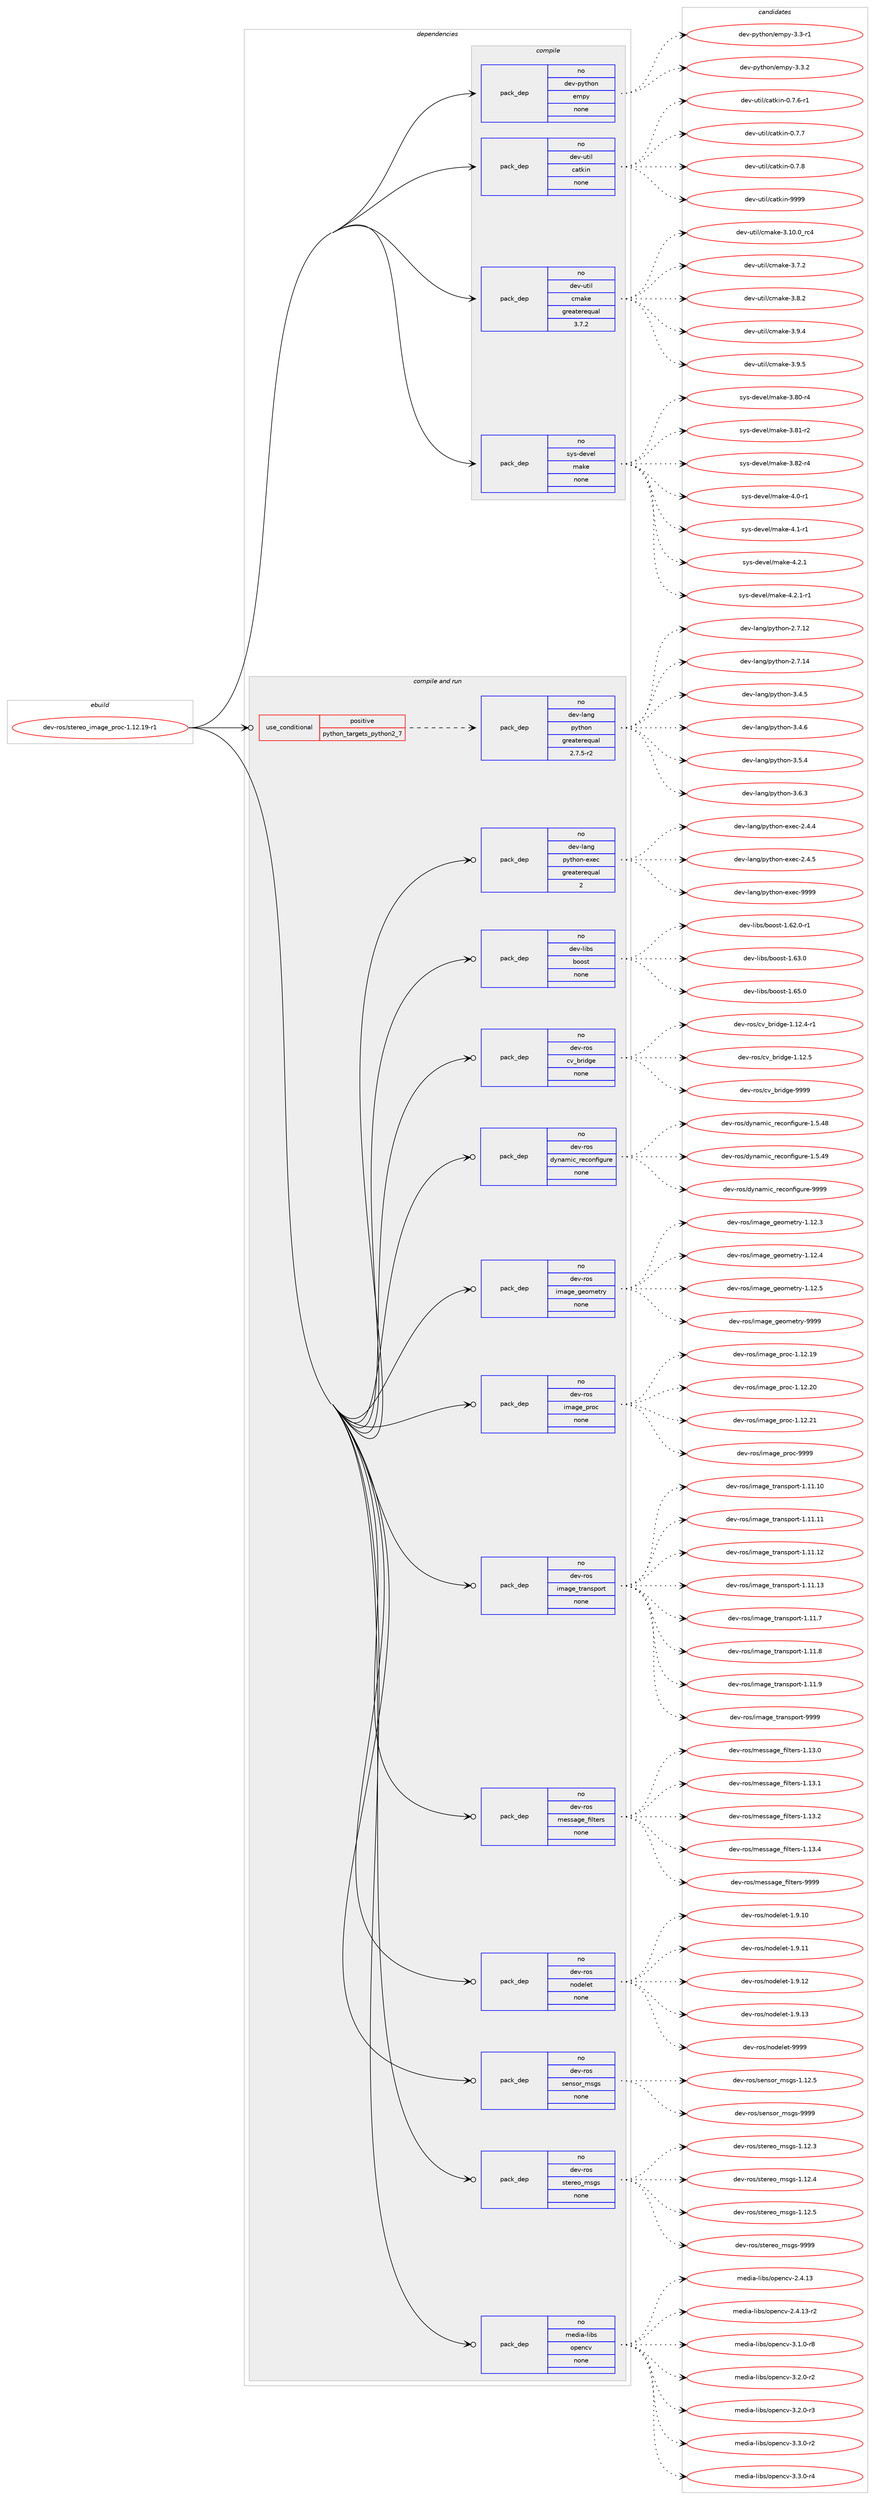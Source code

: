 digraph prolog {

# *************
# Graph options
# *************

newrank=true;
concentrate=true;
compound=true;
graph [rankdir=LR,fontname=Helvetica,fontsize=10,ranksep=1.5];#, ranksep=2.5, nodesep=0.2];
edge  [arrowhead=vee];
node  [fontname=Helvetica,fontsize=10];

# **********
# The ebuild
# **********

subgraph cluster_leftcol {
color=gray;
rank=same;
label=<<i>ebuild</i>>;
id [label="dev-ros/stereo_image_proc-1.12.19-r1", color=red, width=4, href="../dev-ros/stereo_image_proc-1.12.19-r1.svg"];
}

# ****************
# The dependencies
# ****************

subgraph cluster_midcol {
color=gray;
label=<<i>dependencies</i>>;
subgraph cluster_compile {
fillcolor="#eeeeee";
style=filled;
label=<<i>compile</i>>;
subgraph pack163463 {
dependency214722 [label=<<TABLE BORDER="0" CELLBORDER="1" CELLSPACING="0" CELLPADDING="4" WIDTH="220"><TR><TD ROWSPAN="6" CELLPADDING="30">pack_dep</TD></TR><TR><TD WIDTH="110">no</TD></TR><TR><TD>dev-python</TD></TR><TR><TD>empy</TD></TR><TR><TD>none</TD></TR><TR><TD></TD></TR></TABLE>>, shape=none, color=blue];
}
id:e -> dependency214722:w [weight=20,style="solid",arrowhead="vee"];
subgraph pack163464 {
dependency214723 [label=<<TABLE BORDER="0" CELLBORDER="1" CELLSPACING="0" CELLPADDING="4" WIDTH="220"><TR><TD ROWSPAN="6" CELLPADDING="30">pack_dep</TD></TR><TR><TD WIDTH="110">no</TD></TR><TR><TD>dev-util</TD></TR><TR><TD>catkin</TD></TR><TR><TD>none</TD></TR><TR><TD></TD></TR></TABLE>>, shape=none, color=blue];
}
id:e -> dependency214723:w [weight=20,style="solid",arrowhead="vee"];
subgraph pack163465 {
dependency214724 [label=<<TABLE BORDER="0" CELLBORDER="1" CELLSPACING="0" CELLPADDING="4" WIDTH="220"><TR><TD ROWSPAN="6" CELLPADDING="30">pack_dep</TD></TR><TR><TD WIDTH="110">no</TD></TR><TR><TD>dev-util</TD></TR><TR><TD>cmake</TD></TR><TR><TD>greaterequal</TD></TR><TR><TD>3.7.2</TD></TR></TABLE>>, shape=none, color=blue];
}
id:e -> dependency214724:w [weight=20,style="solid",arrowhead="vee"];
subgraph pack163466 {
dependency214725 [label=<<TABLE BORDER="0" CELLBORDER="1" CELLSPACING="0" CELLPADDING="4" WIDTH="220"><TR><TD ROWSPAN="6" CELLPADDING="30">pack_dep</TD></TR><TR><TD WIDTH="110">no</TD></TR><TR><TD>sys-devel</TD></TR><TR><TD>make</TD></TR><TR><TD>none</TD></TR><TR><TD></TD></TR></TABLE>>, shape=none, color=blue];
}
id:e -> dependency214725:w [weight=20,style="solid",arrowhead="vee"];
}
subgraph cluster_compileandrun {
fillcolor="#eeeeee";
style=filled;
label=<<i>compile and run</i>>;
subgraph cond47269 {
dependency214726 [label=<<TABLE BORDER="0" CELLBORDER="1" CELLSPACING="0" CELLPADDING="4"><TR><TD ROWSPAN="3" CELLPADDING="10">use_conditional</TD></TR><TR><TD>positive</TD></TR><TR><TD>python_targets_python2_7</TD></TR></TABLE>>, shape=none, color=red];
subgraph pack163467 {
dependency214727 [label=<<TABLE BORDER="0" CELLBORDER="1" CELLSPACING="0" CELLPADDING="4" WIDTH="220"><TR><TD ROWSPAN="6" CELLPADDING="30">pack_dep</TD></TR><TR><TD WIDTH="110">no</TD></TR><TR><TD>dev-lang</TD></TR><TR><TD>python</TD></TR><TR><TD>greaterequal</TD></TR><TR><TD>2.7.5-r2</TD></TR></TABLE>>, shape=none, color=blue];
}
dependency214726:e -> dependency214727:w [weight=20,style="dashed",arrowhead="vee"];
}
id:e -> dependency214726:w [weight=20,style="solid",arrowhead="odotvee"];
subgraph pack163468 {
dependency214728 [label=<<TABLE BORDER="0" CELLBORDER="1" CELLSPACING="0" CELLPADDING="4" WIDTH="220"><TR><TD ROWSPAN="6" CELLPADDING="30">pack_dep</TD></TR><TR><TD WIDTH="110">no</TD></TR><TR><TD>dev-lang</TD></TR><TR><TD>python-exec</TD></TR><TR><TD>greaterequal</TD></TR><TR><TD>2</TD></TR></TABLE>>, shape=none, color=blue];
}
id:e -> dependency214728:w [weight=20,style="solid",arrowhead="odotvee"];
subgraph pack163469 {
dependency214729 [label=<<TABLE BORDER="0" CELLBORDER="1" CELLSPACING="0" CELLPADDING="4" WIDTH="220"><TR><TD ROWSPAN="6" CELLPADDING="30">pack_dep</TD></TR><TR><TD WIDTH="110">no</TD></TR><TR><TD>dev-libs</TD></TR><TR><TD>boost</TD></TR><TR><TD>none</TD></TR><TR><TD></TD></TR></TABLE>>, shape=none, color=blue];
}
id:e -> dependency214729:w [weight=20,style="solid",arrowhead="odotvee"];
subgraph pack163470 {
dependency214730 [label=<<TABLE BORDER="0" CELLBORDER="1" CELLSPACING="0" CELLPADDING="4" WIDTH="220"><TR><TD ROWSPAN="6" CELLPADDING="30">pack_dep</TD></TR><TR><TD WIDTH="110">no</TD></TR><TR><TD>dev-ros</TD></TR><TR><TD>cv_bridge</TD></TR><TR><TD>none</TD></TR><TR><TD></TD></TR></TABLE>>, shape=none, color=blue];
}
id:e -> dependency214730:w [weight=20,style="solid",arrowhead="odotvee"];
subgraph pack163471 {
dependency214731 [label=<<TABLE BORDER="0" CELLBORDER="1" CELLSPACING="0" CELLPADDING="4" WIDTH="220"><TR><TD ROWSPAN="6" CELLPADDING="30">pack_dep</TD></TR><TR><TD WIDTH="110">no</TD></TR><TR><TD>dev-ros</TD></TR><TR><TD>dynamic_reconfigure</TD></TR><TR><TD>none</TD></TR><TR><TD></TD></TR></TABLE>>, shape=none, color=blue];
}
id:e -> dependency214731:w [weight=20,style="solid",arrowhead="odotvee"];
subgraph pack163472 {
dependency214732 [label=<<TABLE BORDER="0" CELLBORDER="1" CELLSPACING="0" CELLPADDING="4" WIDTH="220"><TR><TD ROWSPAN="6" CELLPADDING="30">pack_dep</TD></TR><TR><TD WIDTH="110">no</TD></TR><TR><TD>dev-ros</TD></TR><TR><TD>image_geometry</TD></TR><TR><TD>none</TD></TR><TR><TD></TD></TR></TABLE>>, shape=none, color=blue];
}
id:e -> dependency214732:w [weight=20,style="solid",arrowhead="odotvee"];
subgraph pack163473 {
dependency214733 [label=<<TABLE BORDER="0" CELLBORDER="1" CELLSPACING="0" CELLPADDING="4" WIDTH="220"><TR><TD ROWSPAN="6" CELLPADDING="30">pack_dep</TD></TR><TR><TD WIDTH="110">no</TD></TR><TR><TD>dev-ros</TD></TR><TR><TD>image_proc</TD></TR><TR><TD>none</TD></TR><TR><TD></TD></TR></TABLE>>, shape=none, color=blue];
}
id:e -> dependency214733:w [weight=20,style="solid",arrowhead="odotvee"];
subgraph pack163474 {
dependency214734 [label=<<TABLE BORDER="0" CELLBORDER="1" CELLSPACING="0" CELLPADDING="4" WIDTH="220"><TR><TD ROWSPAN="6" CELLPADDING="30">pack_dep</TD></TR><TR><TD WIDTH="110">no</TD></TR><TR><TD>dev-ros</TD></TR><TR><TD>image_transport</TD></TR><TR><TD>none</TD></TR><TR><TD></TD></TR></TABLE>>, shape=none, color=blue];
}
id:e -> dependency214734:w [weight=20,style="solid",arrowhead="odotvee"];
subgraph pack163475 {
dependency214735 [label=<<TABLE BORDER="0" CELLBORDER="1" CELLSPACING="0" CELLPADDING="4" WIDTH="220"><TR><TD ROWSPAN="6" CELLPADDING="30">pack_dep</TD></TR><TR><TD WIDTH="110">no</TD></TR><TR><TD>dev-ros</TD></TR><TR><TD>message_filters</TD></TR><TR><TD>none</TD></TR><TR><TD></TD></TR></TABLE>>, shape=none, color=blue];
}
id:e -> dependency214735:w [weight=20,style="solid",arrowhead="odotvee"];
subgraph pack163476 {
dependency214736 [label=<<TABLE BORDER="0" CELLBORDER="1" CELLSPACING="0" CELLPADDING="4" WIDTH="220"><TR><TD ROWSPAN="6" CELLPADDING="30">pack_dep</TD></TR><TR><TD WIDTH="110">no</TD></TR><TR><TD>dev-ros</TD></TR><TR><TD>nodelet</TD></TR><TR><TD>none</TD></TR><TR><TD></TD></TR></TABLE>>, shape=none, color=blue];
}
id:e -> dependency214736:w [weight=20,style="solid",arrowhead="odotvee"];
subgraph pack163477 {
dependency214737 [label=<<TABLE BORDER="0" CELLBORDER="1" CELLSPACING="0" CELLPADDING="4" WIDTH="220"><TR><TD ROWSPAN="6" CELLPADDING="30">pack_dep</TD></TR><TR><TD WIDTH="110">no</TD></TR><TR><TD>dev-ros</TD></TR><TR><TD>sensor_msgs</TD></TR><TR><TD>none</TD></TR><TR><TD></TD></TR></TABLE>>, shape=none, color=blue];
}
id:e -> dependency214737:w [weight=20,style="solid",arrowhead="odotvee"];
subgraph pack163478 {
dependency214738 [label=<<TABLE BORDER="0" CELLBORDER="1" CELLSPACING="0" CELLPADDING="4" WIDTH="220"><TR><TD ROWSPAN="6" CELLPADDING="30">pack_dep</TD></TR><TR><TD WIDTH="110">no</TD></TR><TR><TD>dev-ros</TD></TR><TR><TD>stereo_msgs</TD></TR><TR><TD>none</TD></TR><TR><TD></TD></TR></TABLE>>, shape=none, color=blue];
}
id:e -> dependency214738:w [weight=20,style="solid",arrowhead="odotvee"];
subgraph pack163479 {
dependency214739 [label=<<TABLE BORDER="0" CELLBORDER="1" CELLSPACING="0" CELLPADDING="4" WIDTH="220"><TR><TD ROWSPAN="6" CELLPADDING="30">pack_dep</TD></TR><TR><TD WIDTH="110">no</TD></TR><TR><TD>media-libs</TD></TR><TR><TD>opencv</TD></TR><TR><TD>none</TD></TR><TR><TD></TD></TR></TABLE>>, shape=none, color=blue];
}
id:e -> dependency214739:w [weight=20,style="solid",arrowhead="odotvee"];
}
subgraph cluster_run {
fillcolor="#eeeeee";
style=filled;
label=<<i>run</i>>;
}
}

# **************
# The candidates
# **************

subgraph cluster_choices {
rank=same;
color=gray;
label=<<i>candidates</i>>;

subgraph choice163463 {
color=black;
nodesep=1;
choice1001011184511212111610411111047101109112121455146514511449 [label="dev-python/empy-3.3-r1", color=red, width=4,href="../dev-python/empy-3.3-r1.svg"];
choice1001011184511212111610411111047101109112121455146514650 [label="dev-python/empy-3.3.2", color=red, width=4,href="../dev-python/empy-3.3.2.svg"];
dependency214722:e -> choice1001011184511212111610411111047101109112121455146514511449:w [style=dotted,weight="100"];
dependency214722:e -> choice1001011184511212111610411111047101109112121455146514650:w [style=dotted,weight="100"];
}
subgraph choice163464 {
color=black;
nodesep=1;
choice100101118451171161051084799971161071051104548465546544511449 [label="dev-util/catkin-0.7.6-r1", color=red, width=4,href="../dev-util/catkin-0.7.6-r1.svg"];
choice10010111845117116105108479997116107105110454846554655 [label="dev-util/catkin-0.7.7", color=red, width=4,href="../dev-util/catkin-0.7.7.svg"];
choice10010111845117116105108479997116107105110454846554656 [label="dev-util/catkin-0.7.8", color=red, width=4,href="../dev-util/catkin-0.7.8.svg"];
choice100101118451171161051084799971161071051104557575757 [label="dev-util/catkin-9999", color=red, width=4,href="../dev-util/catkin-9999.svg"];
dependency214723:e -> choice100101118451171161051084799971161071051104548465546544511449:w [style=dotted,weight="100"];
dependency214723:e -> choice10010111845117116105108479997116107105110454846554655:w [style=dotted,weight="100"];
dependency214723:e -> choice10010111845117116105108479997116107105110454846554656:w [style=dotted,weight="100"];
dependency214723:e -> choice100101118451171161051084799971161071051104557575757:w [style=dotted,weight="100"];
}
subgraph choice163465 {
color=black;
nodesep=1;
choice1001011184511711610510847991099710710145514649484648951149952 [label="dev-util/cmake-3.10.0_rc4", color=red, width=4,href="../dev-util/cmake-3.10.0_rc4.svg"];
choice10010111845117116105108479910997107101455146554650 [label="dev-util/cmake-3.7.2", color=red, width=4,href="../dev-util/cmake-3.7.2.svg"];
choice10010111845117116105108479910997107101455146564650 [label="dev-util/cmake-3.8.2", color=red, width=4,href="../dev-util/cmake-3.8.2.svg"];
choice10010111845117116105108479910997107101455146574652 [label="dev-util/cmake-3.9.4", color=red, width=4,href="../dev-util/cmake-3.9.4.svg"];
choice10010111845117116105108479910997107101455146574653 [label="dev-util/cmake-3.9.5", color=red, width=4,href="../dev-util/cmake-3.9.5.svg"];
dependency214724:e -> choice1001011184511711610510847991099710710145514649484648951149952:w [style=dotted,weight="100"];
dependency214724:e -> choice10010111845117116105108479910997107101455146554650:w [style=dotted,weight="100"];
dependency214724:e -> choice10010111845117116105108479910997107101455146564650:w [style=dotted,weight="100"];
dependency214724:e -> choice10010111845117116105108479910997107101455146574652:w [style=dotted,weight="100"];
dependency214724:e -> choice10010111845117116105108479910997107101455146574653:w [style=dotted,weight="100"];
}
subgraph choice163466 {
color=black;
nodesep=1;
choice11512111545100101118101108471099710710145514656484511452 [label="sys-devel/make-3.80-r4", color=red, width=4,href="../sys-devel/make-3.80-r4.svg"];
choice11512111545100101118101108471099710710145514656494511450 [label="sys-devel/make-3.81-r2", color=red, width=4,href="../sys-devel/make-3.81-r2.svg"];
choice11512111545100101118101108471099710710145514656504511452 [label="sys-devel/make-3.82-r4", color=red, width=4,href="../sys-devel/make-3.82-r4.svg"];
choice115121115451001011181011084710997107101455246484511449 [label="sys-devel/make-4.0-r1", color=red, width=4,href="../sys-devel/make-4.0-r1.svg"];
choice115121115451001011181011084710997107101455246494511449 [label="sys-devel/make-4.1-r1", color=red, width=4,href="../sys-devel/make-4.1-r1.svg"];
choice115121115451001011181011084710997107101455246504649 [label="sys-devel/make-4.2.1", color=red, width=4,href="../sys-devel/make-4.2.1.svg"];
choice1151211154510010111810110847109971071014552465046494511449 [label="sys-devel/make-4.2.1-r1", color=red, width=4,href="../sys-devel/make-4.2.1-r1.svg"];
dependency214725:e -> choice11512111545100101118101108471099710710145514656484511452:w [style=dotted,weight="100"];
dependency214725:e -> choice11512111545100101118101108471099710710145514656494511450:w [style=dotted,weight="100"];
dependency214725:e -> choice11512111545100101118101108471099710710145514656504511452:w [style=dotted,weight="100"];
dependency214725:e -> choice115121115451001011181011084710997107101455246484511449:w [style=dotted,weight="100"];
dependency214725:e -> choice115121115451001011181011084710997107101455246494511449:w [style=dotted,weight="100"];
dependency214725:e -> choice115121115451001011181011084710997107101455246504649:w [style=dotted,weight="100"];
dependency214725:e -> choice1151211154510010111810110847109971071014552465046494511449:w [style=dotted,weight="100"];
}
subgraph choice163467 {
color=black;
nodesep=1;
choice10010111845108971101034711212111610411111045504655464950 [label="dev-lang/python-2.7.12", color=red, width=4,href="../dev-lang/python-2.7.12.svg"];
choice10010111845108971101034711212111610411111045504655464952 [label="dev-lang/python-2.7.14", color=red, width=4,href="../dev-lang/python-2.7.14.svg"];
choice100101118451089711010347112121116104111110455146524653 [label="dev-lang/python-3.4.5", color=red, width=4,href="../dev-lang/python-3.4.5.svg"];
choice100101118451089711010347112121116104111110455146524654 [label="dev-lang/python-3.4.6", color=red, width=4,href="../dev-lang/python-3.4.6.svg"];
choice100101118451089711010347112121116104111110455146534652 [label="dev-lang/python-3.5.4", color=red, width=4,href="../dev-lang/python-3.5.4.svg"];
choice100101118451089711010347112121116104111110455146544651 [label="dev-lang/python-3.6.3", color=red, width=4,href="../dev-lang/python-3.6.3.svg"];
dependency214727:e -> choice10010111845108971101034711212111610411111045504655464950:w [style=dotted,weight="100"];
dependency214727:e -> choice10010111845108971101034711212111610411111045504655464952:w [style=dotted,weight="100"];
dependency214727:e -> choice100101118451089711010347112121116104111110455146524653:w [style=dotted,weight="100"];
dependency214727:e -> choice100101118451089711010347112121116104111110455146524654:w [style=dotted,weight="100"];
dependency214727:e -> choice100101118451089711010347112121116104111110455146534652:w [style=dotted,weight="100"];
dependency214727:e -> choice100101118451089711010347112121116104111110455146544651:w [style=dotted,weight="100"];
}
subgraph choice163468 {
color=black;
nodesep=1;
choice1001011184510897110103471121211161041111104510112010199455046524652 [label="dev-lang/python-exec-2.4.4", color=red, width=4,href="../dev-lang/python-exec-2.4.4.svg"];
choice1001011184510897110103471121211161041111104510112010199455046524653 [label="dev-lang/python-exec-2.4.5", color=red, width=4,href="../dev-lang/python-exec-2.4.5.svg"];
choice10010111845108971101034711212111610411111045101120101994557575757 [label="dev-lang/python-exec-9999", color=red, width=4,href="../dev-lang/python-exec-9999.svg"];
dependency214728:e -> choice1001011184510897110103471121211161041111104510112010199455046524652:w [style=dotted,weight="100"];
dependency214728:e -> choice1001011184510897110103471121211161041111104510112010199455046524653:w [style=dotted,weight="100"];
dependency214728:e -> choice10010111845108971101034711212111610411111045101120101994557575757:w [style=dotted,weight="100"];
}
subgraph choice163469 {
color=black;
nodesep=1;
choice10010111845108105981154798111111115116454946545046484511449 [label="dev-libs/boost-1.62.0-r1", color=red, width=4,href="../dev-libs/boost-1.62.0-r1.svg"];
choice1001011184510810598115479811111111511645494654514648 [label="dev-libs/boost-1.63.0", color=red, width=4,href="../dev-libs/boost-1.63.0.svg"];
choice1001011184510810598115479811111111511645494654534648 [label="dev-libs/boost-1.65.0", color=red, width=4,href="../dev-libs/boost-1.65.0.svg"];
dependency214729:e -> choice10010111845108105981154798111111115116454946545046484511449:w [style=dotted,weight="100"];
dependency214729:e -> choice1001011184510810598115479811111111511645494654514648:w [style=dotted,weight="100"];
dependency214729:e -> choice1001011184510810598115479811111111511645494654534648:w [style=dotted,weight="100"];
}
subgraph choice163470 {
color=black;
nodesep=1;
choice1001011184511411111547991189598114105100103101454946495046524511449 [label="dev-ros/cv_bridge-1.12.4-r1", color=red, width=4,href="../dev-ros/cv_bridge-1.12.4-r1.svg"];
choice100101118451141111154799118959811410510010310145494649504653 [label="dev-ros/cv_bridge-1.12.5", color=red, width=4,href="../dev-ros/cv_bridge-1.12.5.svg"];
choice10010111845114111115479911895981141051001031014557575757 [label="dev-ros/cv_bridge-9999", color=red, width=4,href="../dev-ros/cv_bridge-9999.svg"];
dependency214730:e -> choice1001011184511411111547991189598114105100103101454946495046524511449:w [style=dotted,weight="100"];
dependency214730:e -> choice100101118451141111154799118959811410510010310145494649504653:w [style=dotted,weight="100"];
dependency214730:e -> choice10010111845114111115479911895981141051001031014557575757:w [style=dotted,weight="100"];
}
subgraph choice163471 {
color=black;
nodesep=1;
choice10010111845114111115471001211109710910599951141019911111010210510311711410145494653465256 [label="dev-ros/dynamic_reconfigure-1.5.48", color=red, width=4,href="../dev-ros/dynamic_reconfigure-1.5.48.svg"];
choice10010111845114111115471001211109710910599951141019911111010210510311711410145494653465257 [label="dev-ros/dynamic_reconfigure-1.5.49", color=red, width=4,href="../dev-ros/dynamic_reconfigure-1.5.49.svg"];
choice1001011184511411111547100121110971091059995114101991111101021051031171141014557575757 [label="dev-ros/dynamic_reconfigure-9999", color=red, width=4,href="../dev-ros/dynamic_reconfigure-9999.svg"];
dependency214731:e -> choice10010111845114111115471001211109710910599951141019911111010210510311711410145494653465256:w [style=dotted,weight="100"];
dependency214731:e -> choice10010111845114111115471001211109710910599951141019911111010210510311711410145494653465257:w [style=dotted,weight="100"];
dependency214731:e -> choice1001011184511411111547100121110971091059995114101991111101021051031171141014557575757:w [style=dotted,weight="100"];
}
subgraph choice163472 {
color=black;
nodesep=1;
choice1001011184511411111547105109971031019510310111110910111611412145494649504651 [label="dev-ros/image_geometry-1.12.3", color=red, width=4,href="../dev-ros/image_geometry-1.12.3.svg"];
choice1001011184511411111547105109971031019510310111110910111611412145494649504652 [label="dev-ros/image_geometry-1.12.4", color=red, width=4,href="../dev-ros/image_geometry-1.12.4.svg"];
choice1001011184511411111547105109971031019510310111110910111611412145494649504653 [label="dev-ros/image_geometry-1.12.5", color=red, width=4,href="../dev-ros/image_geometry-1.12.5.svg"];
choice100101118451141111154710510997103101951031011111091011161141214557575757 [label="dev-ros/image_geometry-9999", color=red, width=4,href="../dev-ros/image_geometry-9999.svg"];
dependency214732:e -> choice1001011184511411111547105109971031019510310111110910111611412145494649504651:w [style=dotted,weight="100"];
dependency214732:e -> choice1001011184511411111547105109971031019510310111110910111611412145494649504652:w [style=dotted,weight="100"];
dependency214732:e -> choice1001011184511411111547105109971031019510310111110910111611412145494649504653:w [style=dotted,weight="100"];
dependency214732:e -> choice100101118451141111154710510997103101951031011111091011161141214557575757:w [style=dotted,weight="100"];
}
subgraph choice163473 {
color=black;
nodesep=1;
choice10010111845114111115471051099710310195112114111994549464950464957 [label="dev-ros/image_proc-1.12.19", color=red, width=4,href="../dev-ros/image_proc-1.12.19.svg"];
choice10010111845114111115471051099710310195112114111994549464950465048 [label="dev-ros/image_proc-1.12.20", color=red, width=4,href="../dev-ros/image_proc-1.12.20.svg"];
choice10010111845114111115471051099710310195112114111994549464950465049 [label="dev-ros/image_proc-1.12.21", color=red, width=4,href="../dev-ros/image_proc-1.12.21.svg"];
choice10010111845114111115471051099710310195112114111994557575757 [label="dev-ros/image_proc-9999", color=red, width=4,href="../dev-ros/image_proc-9999.svg"];
dependency214733:e -> choice10010111845114111115471051099710310195112114111994549464950464957:w [style=dotted,weight="100"];
dependency214733:e -> choice10010111845114111115471051099710310195112114111994549464950465048:w [style=dotted,weight="100"];
dependency214733:e -> choice10010111845114111115471051099710310195112114111994549464950465049:w [style=dotted,weight="100"];
dependency214733:e -> choice10010111845114111115471051099710310195112114111994557575757:w [style=dotted,weight="100"];
}
subgraph choice163474 {
color=black;
nodesep=1;
choice10010111845114111115471051099710310195116114971101151121111141164549464949464948 [label="dev-ros/image_transport-1.11.10", color=red, width=4,href="../dev-ros/image_transport-1.11.10.svg"];
choice10010111845114111115471051099710310195116114971101151121111141164549464949464949 [label="dev-ros/image_transport-1.11.11", color=red, width=4,href="../dev-ros/image_transport-1.11.11.svg"];
choice10010111845114111115471051099710310195116114971101151121111141164549464949464950 [label="dev-ros/image_transport-1.11.12", color=red, width=4,href="../dev-ros/image_transport-1.11.12.svg"];
choice10010111845114111115471051099710310195116114971101151121111141164549464949464951 [label="dev-ros/image_transport-1.11.13", color=red, width=4,href="../dev-ros/image_transport-1.11.13.svg"];
choice100101118451141111154710510997103101951161149711011511211111411645494649494655 [label="dev-ros/image_transport-1.11.7", color=red, width=4,href="../dev-ros/image_transport-1.11.7.svg"];
choice100101118451141111154710510997103101951161149711011511211111411645494649494656 [label="dev-ros/image_transport-1.11.8", color=red, width=4,href="../dev-ros/image_transport-1.11.8.svg"];
choice100101118451141111154710510997103101951161149711011511211111411645494649494657 [label="dev-ros/image_transport-1.11.9", color=red, width=4,href="../dev-ros/image_transport-1.11.9.svg"];
choice10010111845114111115471051099710310195116114971101151121111141164557575757 [label="dev-ros/image_transport-9999", color=red, width=4,href="../dev-ros/image_transport-9999.svg"];
dependency214734:e -> choice10010111845114111115471051099710310195116114971101151121111141164549464949464948:w [style=dotted,weight="100"];
dependency214734:e -> choice10010111845114111115471051099710310195116114971101151121111141164549464949464949:w [style=dotted,weight="100"];
dependency214734:e -> choice10010111845114111115471051099710310195116114971101151121111141164549464949464950:w [style=dotted,weight="100"];
dependency214734:e -> choice10010111845114111115471051099710310195116114971101151121111141164549464949464951:w [style=dotted,weight="100"];
dependency214734:e -> choice100101118451141111154710510997103101951161149711011511211111411645494649494655:w [style=dotted,weight="100"];
dependency214734:e -> choice100101118451141111154710510997103101951161149711011511211111411645494649494656:w [style=dotted,weight="100"];
dependency214734:e -> choice100101118451141111154710510997103101951161149711011511211111411645494649494657:w [style=dotted,weight="100"];
dependency214734:e -> choice10010111845114111115471051099710310195116114971101151121111141164557575757:w [style=dotted,weight="100"];
}
subgraph choice163475 {
color=black;
nodesep=1;
choice1001011184511411111547109101115115971031019510210510811610111411545494649514648 [label="dev-ros/message_filters-1.13.0", color=red, width=4,href="../dev-ros/message_filters-1.13.0.svg"];
choice1001011184511411111547109101115115971031019510210510811610111411545494649514649 [label="dev-ros/message_filters-1.13.1", color=red, width=4,href="../dev-ros/message_filters-1.13.1.svg"];
choice1001011184511411111547109101115115971031019510210510811610111411545494649514650 [label="dev-ros/message_filters-1.13.2", color=red, width=4,href="../dev-ros/message_filters-1.13.2.svg"];
choice1001011184511411111547109101115115971031019510210510811610111411545494649514652 [label="dev-ros/message_filters-1.13.4", color=red, width=4,href="../dev-ros/message_filters-1.13.4.svg"];
choice100101118451141111154710910111511597103101951021051081161011141154557575757 [label="dev-ros/message_filters-9999", color=red, width=4,href="../dev-ros/message_filters-9999.svg"];
dependency214735:e -> choice1001011184511411111547109101115115971031019510210510811610111411545494649514648:w [style=dotted,weight="100"];
dependency214735:e -> choice1001011184511411111547109101115115971031019510210510811610111411545494649514649:w [style=dotted,weight="100"];
dependency214735:e -> choice1001011184511411111547109101115115971031019510210510811610111411545494649514650:w [style=dotted,weight="100"];
dependency214735:e -> choice1001011184511411111547109101115115971031019510210510811610111411545494649514652:w [style=dotted,weight="100"];
dependency214735:e -> choice100101118451141111154710910111511597103101951021051081161011141154557575757:w [style=dotted,weight="100"];
}
subgraph choice163476 {
color=black;
nodesep=1;
choice100101118451141111154711011110010110810111645494657464948 [label="dev-ros/nodelet-1.9.10", color=red, width=4,href="../dev-ros/nodelet-1.9.10.svg"];
choice100101118451141111154711011110010110810111645494657464949 [label="dev-ros/nodelet-1.9.11", color=red, width=4,href="../dev-ros/nodelet-1.9.11.svg"];
choice100101118451141111154711011110010110810111645494657464950 [label="dev-ros/nodelet-1.9.12", color=red, width=4,href="../dev-ros/nodelet-1.9.12.svg"];
choice100101118451141111154711011110010110810111645494657464951 [label="dev-ros/nodelet-1.9.13", color=red, width=4,href="../dev-ros/nodelet-1.9.13.svg"];
choice10010111845114111115471101111001011081011164557575757 [label="dev-ros/nodelet-9999", color=red, width=4,href="../dev-ros/nodelet-9999.svg"];
dependency214736:e -> choice100101118451141111154711011110010110810111645494657464948:w [style=dotted,weight="100"];
dependency214736:e -> choice100101118451141111154711011110010110810111645494657464949:w [style=dotted,weight="100"];
dependency214736:e -> choice100101118451141111154711011110010110810111645494657464950:w [style=dotted,weight="100"];
dependency214736:e -> choice100101118451141111154711011110010110810111645494657464951:w [style=dotted,weight="100"];
dependency214736:e -> choice10010111845114111115471101111001011081011164557575757:w [style=dotted,weight="100"];
}
subgraph choice163477 {
color=black;
nodesep=1;
choice10010111845114111115471151011101151111149510911510311545494649504653 [label="dev-ros/sensor_msgs-1.12.5", color=red, width=4,href="../dev-ros/sensor_msgs-1.12.5.svg"];
choice1001011184511411111547115101110115111114951091151031154557575757 [label="dev-ros/sensor_msgs-9999", color=red, width=4,href="../dev-ros/sensor_msgs-9999.svg"];
dependency214737:e -> choice10010111845114111115471151011101151111149510911510311545494649504653:w [style=dotted,weight="100"];
dependency214737:e -> choice1001011184511411111547115101110115111114951091151031154557575757:w [style=dotted,weight="100"];
}
subgraph choice163478 {
color=black;
nodesep=1;
choice10010111845114111115471151161011141011119510911510311545494649504651 [label="dev-ros/stereo_msgs-1.12.3", color=red, width=4,href="../dev-ros/stereo_msgs-1.12.3.svg"];
choice10010111845114111115471151161011141011119510911510311545494649504652 [label="dev-ros/stereo_msgs-1.12.4", color=red, width=4,href="../dev-ros/stereo_msgs-1.12.4.svg"];
choice10010111845114111115471151161011141011119510911510311545494649504653 [label="dev-ros/stereo_msgs-1.12.5", color=red, width=4,href="../dev-ros/stereo_msgs-1.12.5.svg"];
choice1001011184511411111547115116101114101111951091151031154557575757 [label="dev-ros/stereo_msgs-9999", color=red, width=4,href="../dev-ros/stereo_msgs-9999.svg"];
dependency214738:e -> choice10010111845114111115471151161011141011119510911510311545494649504651:w [style=dotted,weight="100"];
dependency214738:e -> choice10010111845114111115471151161011141011119510911510311545494649504652:w [style=dotted,weight="100"];
dependency214738:e -> choice10010111845114111115471151161011141011119510911510311545494649504653:w [style=dotted,weight="100"];
dependency214738:e -> choice1001011184511411111547115116101114101111951091151031154557575757:w [style=dotted,weight="100"];
}
subgraph choice163479 {
color=black;
nodesep=1;
choice109101100105974510810598115471111121011109911845504652464951 [label="media-libs/opencv-2.4.13", color=red, width=4,href="../media-libs/opencv-2.4.13.svg"];
choice1091011001059745108105981154711111210111099118455046524649514511450 [label="media-libs/opencv-2.4.13-r2", color=red, width=4,href="../media-libs/opencv-2.4.13-r2.svg"];
choice10910110010597451081059811547111112101110991184551464946484511456 [label="media-libs/opencv-3.1.0-r8", color=red, width=4,href="../media-libs/opencv-3.1.0-r8.svg"];
choice10910110010597451081059811547111112101110991184551465046484511450 [label="media-libs/opencv-3.2.0-r2", color=red, width=4,href="../media-libs/opencv-3.2.0-r2.svg"];
choice10910110010597451081059811547111112101110991184551465046484511451 [label="media-libs/opencv-3.2.0-r3", color=red, width=4,href="../media-libs/opencv-3.2.0-r3.svg"];
choice10910110010597451081059811547111112101110991184551465146484511450 [label="media-libs/opencv-3.3.0-r2", color=red, width=4,href="../media-libs/opencv-3.3.0-r2.svg"];
choice10910110010597451081059811547111112101110991184551465146484511452 [label="media-libs/opencv-3.3.0-r4", color=red, width=4,href="../media-libs/opencv-3.3.0-r4.svg"];
dependency214739:e -> choice109101100105974510810598115471111121011109911845504652464951:w [style=dotted,weight="100"];
dependency214739:e -> choice1091011001059745108105981154711111210111099118455046524649514511450:w [style=dotted,weight="100"];
dependency214739:e -> choice10910110010597451081059811547111112101110991184551464946484511456:w [style=dotted,weight="100"];
dependency214739:e -> choice10910110010597451081059811547111112101110991184551465046484511450:w [style=dotted,weight="100"];
dependency214739:e -> choice10910110010597451081059811547111112101110991184551465046484511451:w [style=dotted,weight="100"];
dependency214739:e -> choice10910110010597451081059811547111112101110991184551465146484511450:w [style=dotted,weight="100"];
dependency214739:e -> choice10910110010597451081059811547111112101110991184551465146484511452:w [style=dotted,weight="100"];
}
}

}
